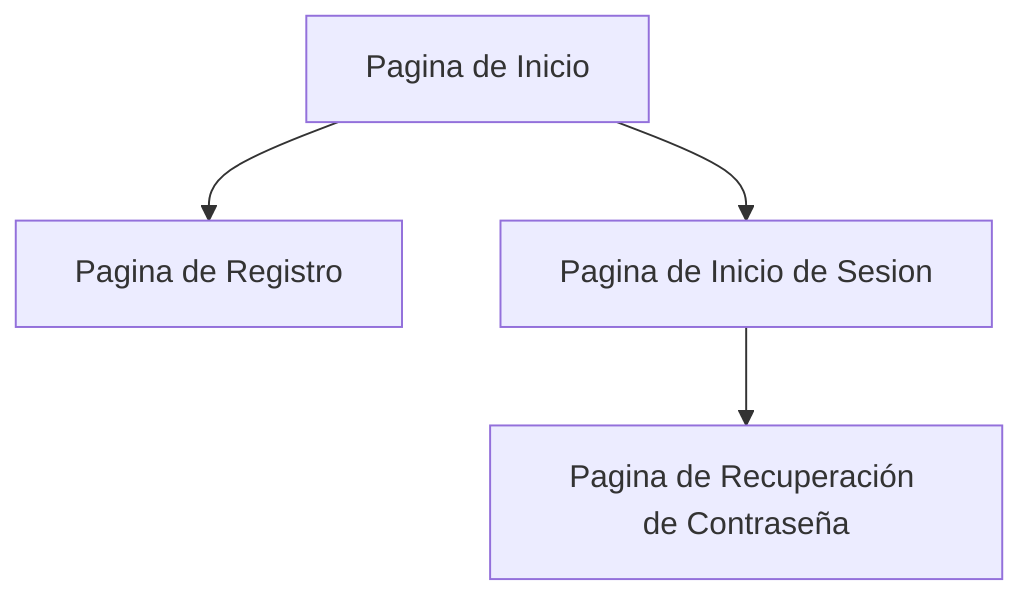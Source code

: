 graph TD;

A[Pagina de Inicio] --> B[Pagina de Registro]

A --> D[Pagina de Inicio de Sesion]
D --> E[Pagina de Recuperación de Contraseña]